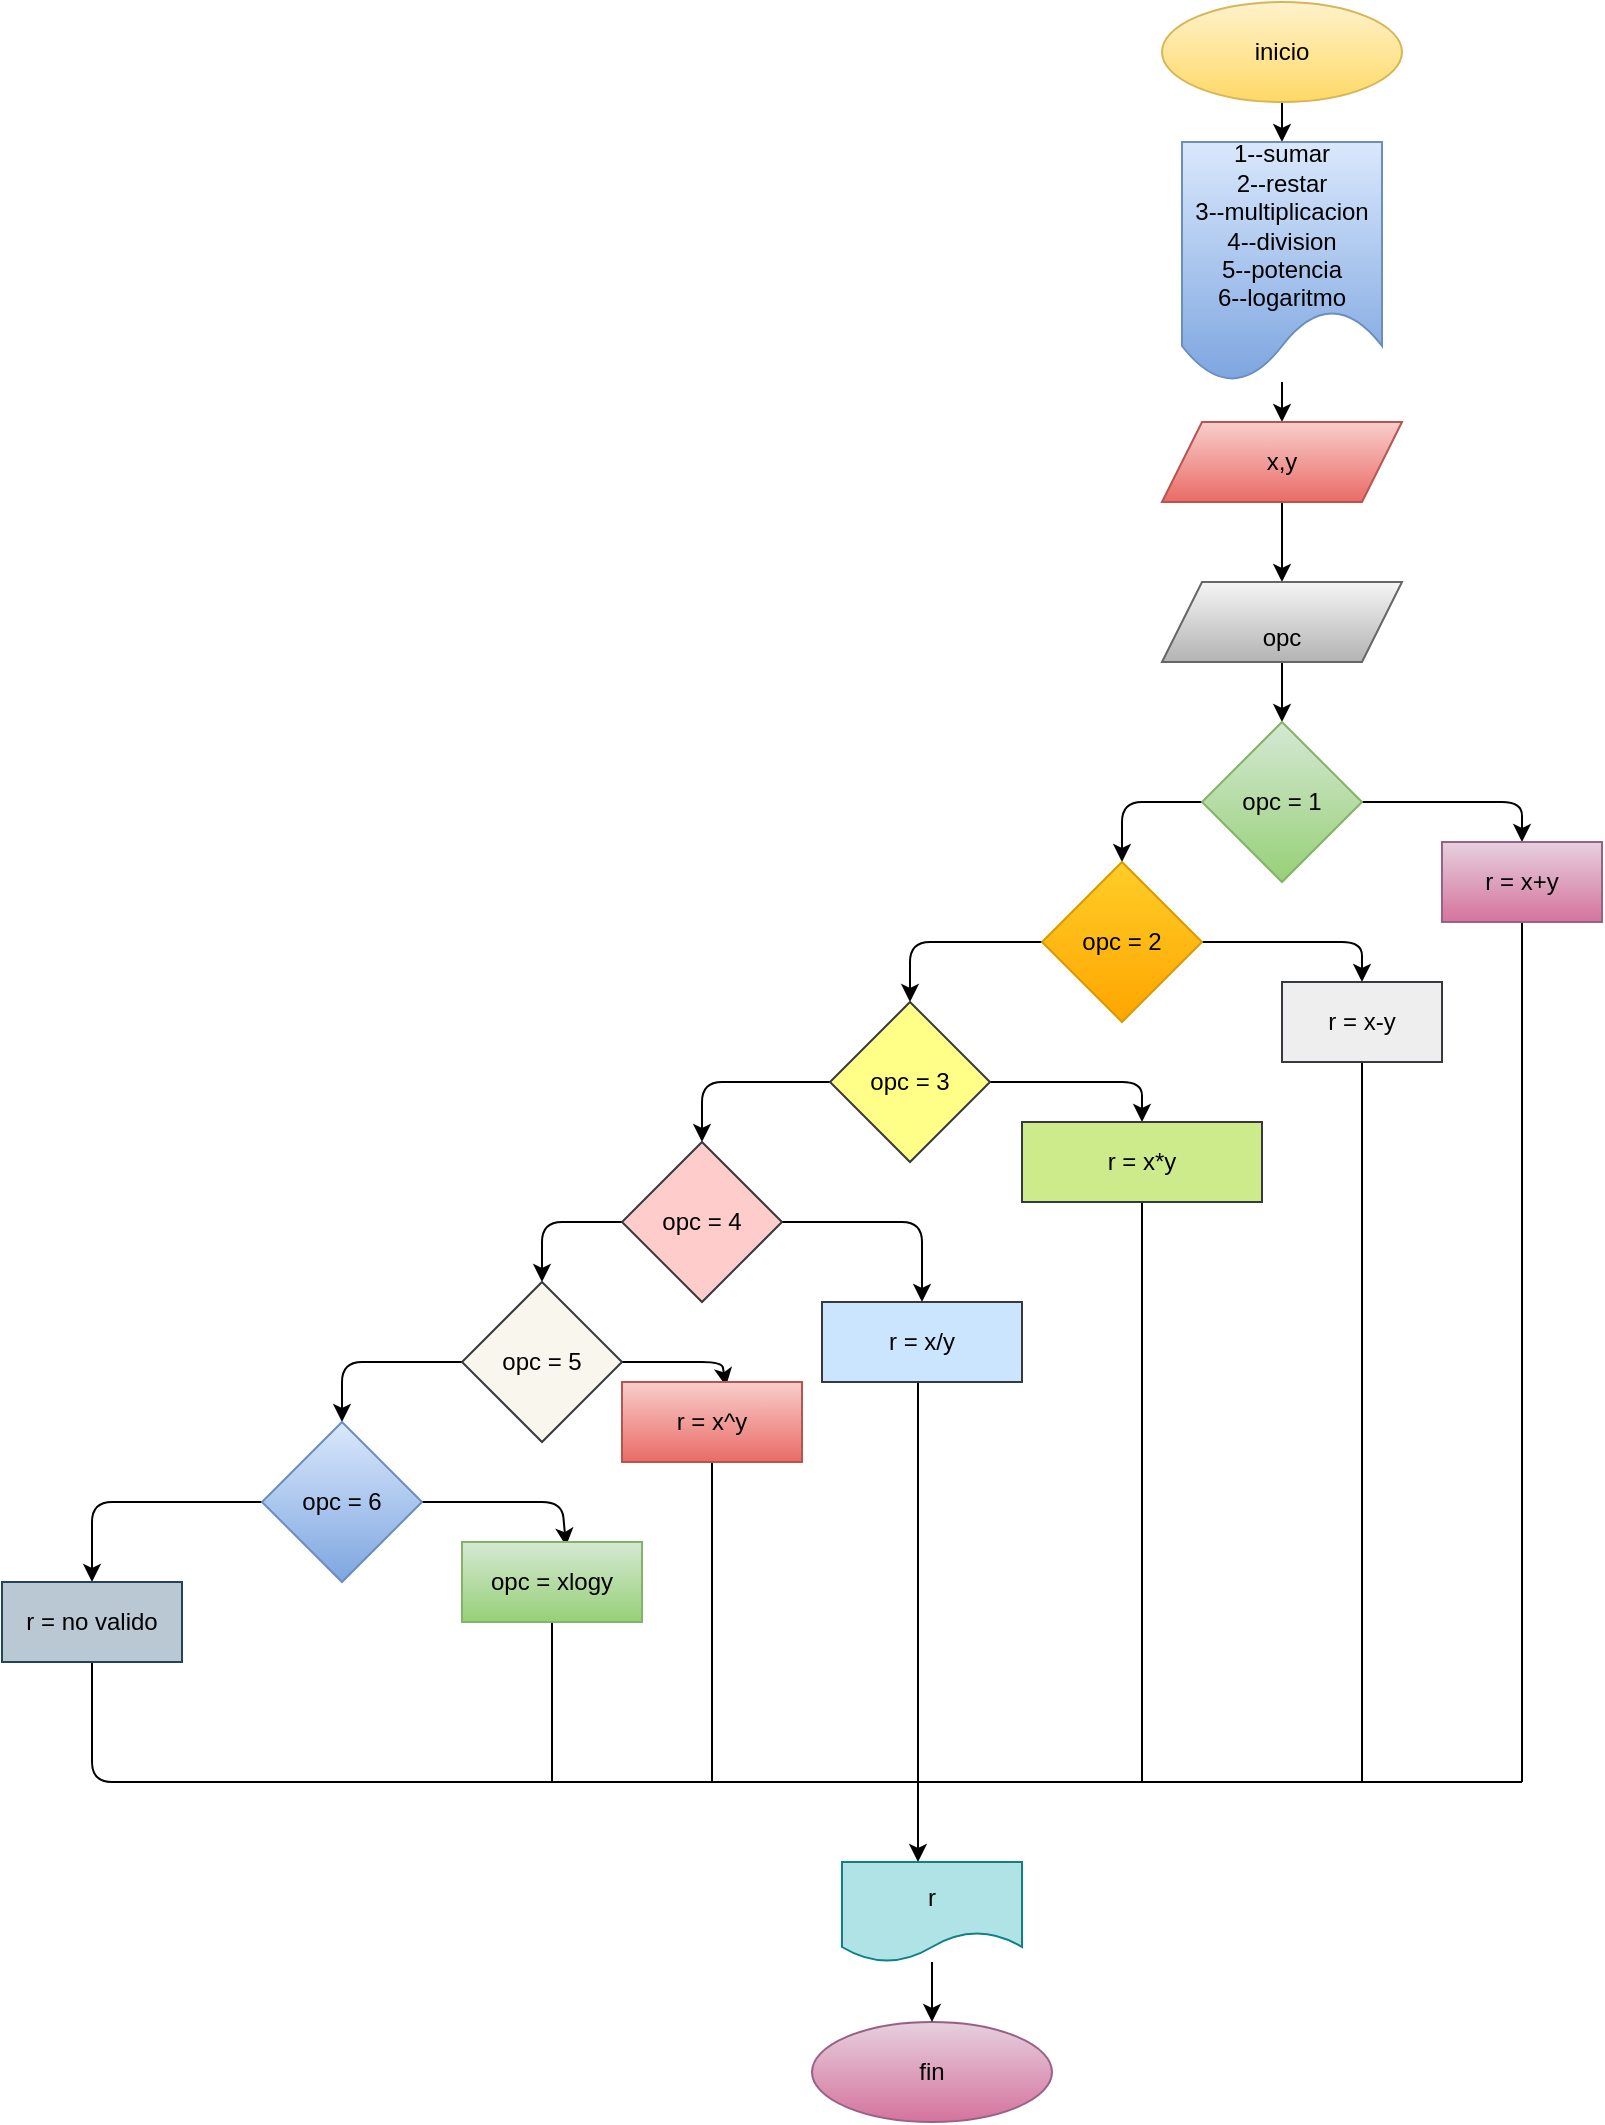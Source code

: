 <mxfile>
    <diagram id="N_ecSD0ZlI3yLIqIZA2R" name="Página-1">
        <mxGraphModel dx="1489" dy="461" grid="1" gridSize="10" guides="1" tooltips="1" connect="1" arrows="1" fold="1" page="1" pageScale="1" pageWidth="827" pageHeight="1169" math="0" shadow="0">
            <root>
                <mxCell id="0"/>
                <mxCell id="1" parent="0"/>
                <mxCell id="4" value="" style="edgeStyle=none;html=1;fontColor=#000000;" parent="1" source="2" target="3" edge="1">
                    <mxGeometry relative="1" as="geometry"/>
                </mxCell>
                <mxCell id="2" value="&lt;font color=&quot;#000000&quot;&gt;inicio&lt;/font&gt;" style="ellipse;whiteSpace=wrap;html=1;fillColor=#fff2cc;gradientColor=#ffd966;strokeColor=#d6b656;" parent="1" vertex="1">
                    <mxGeometry x="500" y="70" width="120" height="50" as="geometry"/>
                </mxCell>
                <mxCell id="6" value="" style="edgeStyle=none;html=1;fontColor=#000000;" parent="1" source="3" target="5" edge="1">
                    <mxGeometry relative="1" as="geometry"/>
                </mxCell>
                <mxCell id="3" value="&lt;font color=&quot;#000000&quot;&gt;1--sumar&lt;br&gt;2--restar&lt;br&gt;3--multiplicacion&lt;br&gt;4--division&lt;br&gt;5--potencia&lt;br&gt;6--logaritmo&lt;/font&gt;" style="shape=document;whiteSpace=wrap;html=1;boundedLbl=1;fillColor=#dae8fc;gradientColor=#7ea6e0;strokeColor=#6c8ebf;" parent="1" vertex="1">
                    <mxGeometry x="510" y="140" width="100" height="120" as="geometry"/>
                </mxCell>
                <mxCell id="8" value="" style="edgeStyle=none;html=1;fontColor=#000000;" parent="1" source="5" target="7" edge="1">
                    <mxGeometry relative="1" as="geometry"/>
                </mxCell>
                <mxCell id="5" value="&lt;font color=&quot;#000000&quot;&gt;x,y&lt;/font&gt;" style="shape=parallelogram;perimeter=parallelogramPerimeter;whiteSpace=wrap;html=1;fixedSize=1;fillColor=#f8cecc;strokeColor=#b85450;gradientColor=#ea6b66;" parent="1" vertex="1">
                    <mxGeometry x="500" y="280" width="120" height="40" as="geometry"/>
                </mxCell>
                <mxCell id="10" value="" style="edgeStyle=none;html=1;fontColor=#000000;" parent="1" source="7" target="9" edge="1">
                    <mxGeometry relative="1" as="geometry"/>
                </mxCell>
                <mxCell id="7" value="&lt;font color=&quot;#000000&quot;&gt;&lt;br&gt;opc&lt;/font&gt;" style="shape=parallelogram;perimeter=parallelogramPerimeter;whiteSpace=wrap;html=1;fixedSize=1;fillColor=#f5f5f5;strokeColor=#666666;gradientColor=#b3b3b3;" parent="1" vertex="1">
                    <mxGeometry x="500" y="360" width="120" height="40" as="geometry"/>
                </mxCell>
                <mxCell id="14" value="" style="edgeStyle=none;html=1;fontColor=#000000;" parent="1" source="9" target="13" edge="1">
                    <mxGeometry relative="1" as="geometry">
                        <Array as="points">
                            <mxPoint x="680" y="470"/>
                        </Array>
                    </mxGeometry>
                </mxCell>
                <mxCell id="16" value="" style="edgeStyle=none;html=1;fontColor=#000000;" parent="1" source="9" target="17" edge="1">
                    <mxGeometry relative="1" as="geometry">
                        <mxPoint x="130" y="520" as="targetPoint"/>
                        <Array as="points">
                            <mxPoint x="480" y="470"/>
                        </Array>
                    </mxGeometry>
                </mxCell>
                <mxCell id="9" value="&lt;font color=&quot;#000000&quot;&gt;opc = 1&lt;/font&gt;" style="rhombus;whiteSpace=wrap;html=1;fillColor=#d5e8d4;strokeColor=#82b366;gradientColor=#97d077;" parent="1" vertex="1">
                    <mxGeometry x="520" y="430" width="80" height="80" as="geometry"/>
                </mxCell>
                <mxCell id="7lPcvmLrPYJDA7pX5qX2-51" style="edgeStyle=none;html=1;fontColor=#000000;endArrow=none;endFill=0;" parent="1" source="13" edge="1">
                    <mxGeometry relative="1" as="geometry">
                        <mxPoint x="680" y="960" as="targetPoint"/>
                    </mxGeometry>
                </mxCell>
                <mxCell id="13" value="&lt;font color=&quot;#000000&quot;&gt;r = x+y&lt;/font&gt;" style="whiteSpace=wrap;html=1;fillColor=#e6d0de;strokeColor=#996185;gradientColor=#d5739d;" parent="1" vertex="1">
                    <mxGeometry x="640" y="490" width="80" height="40" as="geometry"/>
                </mxCell>
                <mxCell id="19" value="" style="edgeStyle=none;html=1;fontColor=#000000;" parent="1" source="17" target="18" edge="1">
                    <mxGeometry relative="1" as="geometry">
                        <Array as="points">
                            <mxPoint x="600" y="540"/>
                        </Array>
                    </mxGeometry>
                </mxCell>
                <mxCell id="7lPcvmLrPYJDA7pX5qX2-23" value="" style="edgeStyle=none;html=1;fontColor=#000000;" parent="1" source="17" target="7lPcvmLrPYJDA7pX5qX2-25" edge="1">
                    <mxGeometry relative="1" as="geometry">
                        <mxPoint x="370" y="560" as="targetPoint"/>
                        <Array as="points">
                            <mxPoint x="374" y="540"/>
                        </Array>
                    </mxGeometry>
                </mxCell>
                <mxCell id="17" value="&lt;font color=&quot;#000000&quot;&gt;opc = 2&lt;/font&gt;" style="rhombus;whiteSpace=wrap;html=1;fillColor=#ffcd28;gradientColor=#ffa500;strokeColor=#d79b00;" parent="1" vertex="1">
                    <mxGeometry x="440" y="500" width="80" height="80" as="geometry"/>
                </mxCell>
                <mxCell id="7lPcvmLrPYJDA7pX5qX2-52" style="edgeStyle=none;html=1;exitX=0.5;exitY=1;exitDx=0;exitDy=0;fontColor=#000000;endArrow=none;endFill=0;" parent="1" source="18" edge="1">
                    <mxGeometry relative="1" as="geometry">
                        <mxPoint x="600" y="960" as="targetPoint"/>
                    </mxGeometry>
                </mxCell>
                <mxCell id="18" value="&lt;font color=&quot;#000000&quot;&gt;r = x-y&lt;/font&gt;" style="whiteSpace=wrap;html=1;fillColor=#eeeeee;strokeColor=#36393d;" parent="1" vertex="1">
                    <mxGeometry x="560" y="560" width="80" height="40" as="geometry"/>
                </mxCell>
                <mxCell id="7lPcvmLrPYJDA7pX5qX2-34" style="edgeStyle=none;html=1;entryX=0.5;entryY=0;entryDx=0;entryDy=0;fontColor=#000000;" parent="1" source="7lPcvmLrPYJDA7pX5qX2-25" target="7lPcvmLrPYJDA7pX5qX2-31" edge="1">
                    <mxGeometry relative="1" as="geometry">
                        <Array as="points">
                            <mxPoint x="490" y="610"/>
                        </Array>
                    </mxGeometry>
                </mxCell>
                <mxCell id="7lPcvmLrPYJDA7pX5qX2-36" value="" style="edgeStyle=none;html=1;fontColor=#000000;" parent="1" source="7lPcvmLrPYJDA7pX5qX2-25" target="7lPcvmLrPYJDA7pX5qX2-35" edge="1">
                    <mxGeometry relative="1" as="geometry">
                        <Array as="points">
                            <mxPoint x="270" y="610"/>
                        </Array>
                    </mxGeometry>
                </mxCell>
                <mxCell id="7lPcvmLrPYJDA7pX5qX2-25" value="&lt;font color=&quot;#000000&quot;&gt;opc = 3&lt;/font&gt;" style="rhombus;whiteSpace=wrap;html=1;fillColor=#ffff88;strokeColor=#36393d;" parent="1" vertex="1">
                    <mxGeometry x="334" y="570" width="80" height="80" as="geometry"/>
                </mxCell>
                <mxCell id="7lPcvmLrPYJDA7pX5qX2-53" style="edgeStyle=none;html=1;exitX=0.5;exitY=1;exitDx=0;exitDy=0;fontColor=#000000;endArrow=none;endFill=0;" parent="1" source="7lPcvmLrPYJDA7pX5qX2-31" edge="1">
                    <mxGeometry relative="1" as="geometry">
                        <mxPoint x="490" y="960" as="targetPoint"/>
                    </mxGeometry>
                </mxCell>
                <mxCell id="7lPcvmLrPYJDA7pX5qX2-31" value="&lt;font color=&quot;#000000&quot;&gt;r = x*y&lt;/font&gt;" style="rounded=0;whiteSpace=wrap;html=1;fillColor=#cdeb8b;strokeColor=#36393d;" parent="1" vertex="1">
                    <mxGeometry x="430" y="630" width="120" height="40" as="geometry"/>
                </mxCell>
                <mxCell id="7lPcvmLrPYJDA7pX5qX2-40" style="edgeStyle=none;html=1;entryX=0.5;entryY=0;entryDx=0;entryDy=0;fontColor=#000000;" parent="1" source="7lPcvmLrPYJDA7pX5qX2-35" target="7lPcvmLrPYJDA7pX5qX2-39" edge="1">
                    <mxGeometry relative="1" as="geometry">
                        <Array as="points">
                            <mxPoint x="380" y="680"/>
                        </Array>
                    </mxGeometry>
                </mxCell>
                <mxCell id="7lPcvmLrPYJDA7pX5qX2-42" value="" style="edgeStyle=none;html=1;fontColor=#000000;" parent="1" source="7lPcvmLrPYJDA7pX5qX2-35" target="7lPcvmLrPYJDA7pX5qX2-41" edge="1">
                    <mxGeometry relative="1" as="geometry">
                        <Array as="points">
                            <mxPoint x="190" y="680"/>
                        </Array>
                    </mxGeometry>
                </mxCell>
                <mxCell id="7lPcvmLrPYJDA7pX5qX2-35" value="&lt;font color=&quot;#000000&quot;&gt;opc = 4&lt;/font&gt;" style="rhombus;whiteSpace=wrap;html=1;fillColor=#ffcccc;strokeColor=#36393d;" parent="1" vertex="1">
                    <mxGeometry x="230" y="640" width="80" height="80" as="geometry"/>
                </mxCell>
                <mxCell id="7lPcvmLrPYJDA7pX5qX2-54" style="edgeStyle=none;html=1;exitX=0.5;exitY=1;exitDx=0;exitDy=0;fontColor=#000000;endArrow=classic;endFill=1;" parent="1" edge="1">
                    <mxGeometry relative="1" as="geometry">
                        <mxPoint x="378" y="1000" as="targetPoint"/>
                        <mxPoint x="378" y="760" as="sourcePoint"/>
                    </mxGeometry>
                </mxCell>
                <mxCell id="7lPcvmLrPYJDA7pX5qX2-39" value="&lt;font color=&quot;#000000&quot;&gt;r = x/y&lt;/font&gt;" style="rounded=0;whiteSpace=wrap;html=1;fillColor=#cce5ff;strokeColor=#36393d;" parent="1" vertex="1">
                    <mxGeometry x="330" y="720" width="100" height="40" as="geometry"/>
                </mxCell>
                <mxCell id="7lPcvmLrPYJDA7pX5qX2-45" style="edgeStyle=none;html=1;exitX=1;exitY=0.5;exitDx=0;exitDy=0;fontColor=#000000;entryX=0.578;entryY=0.05;entryDx=0;entryDy=0;entryPerimeter=0;" parent="1" source="7lPcvmLrPYJDA7pX5qX2-41" target="7lPcvmLrPYJDA7pX5qX2-44" edge="1">
                    <mxGeometry relative="1" as="geometry">
                        <mxPoint x="280" y="800" as="targetPoint"/>
                        <Array as="points">
                            <mxPoint x="280" y="750"/>
                        </Array>
                    </mxGeometry>
                </mxCell>
                <mxCell id="7lPcvmLrPYJDA7pX5qX2-48" style="edgeStyle=none;html=1;exitX=0;exitY=0.5;exitDx=0;exitDy=0;fontColor=#000000;" parent="1" source="7lPcvmLrPYJDA7pX5qX2-41" edge="1">
                    <mxGeometry relative="1" as="geometry">
                        <mxPoint x="90" y="780" as="targetPoint"/>
                        <Array as="points">
                            <mxPoint x="90" y="750"/>
                        </Array>
                    </mxGeometry>
                </mxCell>
                <mxCell id="7lPcvmLrPYJDA7pX5qX2-41" value="&lt;font color=&quot;#000000&quot;&gt;opc = 5&lt;/font&gt;" style="rhombus;whiteSpace=wrap;html=1;fillColor=#f9f7ed;strokeColor=#36393d;" parent="1" vertex="1">
                    <mxGeometry x="150" y="710" width="80" height="80" as="geometry"/>
                </mxCell>
                <mxCell id="7lPcvmLrPYJDA7pX5qX2-55" style="edgeStyle=none;html=1;exitX=0.5;exitY=1;exitDx=0;exitDy=0;fontColor=#000000;endArrow=none;endFill=0;" parent="1" source="7lPcvmLrPYJDA7pX5qX2-44" edge="1">
                    <mxGeometry relative="1" as="geometry">
                        <mxPoint x="275" y="960" as="targetPoint"/>
                    </mxGeometry>
                </mxCell>
                <mxCell id="7lPcvmLrPYJDA7pX5qX2-44" value="&lt;font color=&quot;#000000&quot;&gt;r = x^y&lt;/font&gt;" style="rounded=0;whiteSpace=wrap;html=1;fillColor=#f8cecc;gradientColor=#ea6b66;strokeColor=#b85450;" parent="1" vertex="1">
                    <mxGeometry x="230" y="760" width="90" height="40" as="geometry"/>
                </mxCell>
                <mxCell id="7lPcvmLrPYJDA7pX5qX2-57" style="edgeStyle=none;html=1;exitX=1;exitY=0.5;exitDx=0;exitDy=0;fontColor=#000000;endArrow=classic;endFill=1;entryX=0.578;entryY=0.05;entryDx=0;entryDy=0;entryPerimeter=0;" parent="1" source="7lPcvmLrPYJDA7pX5qX2-46" target="7lPcvmLrPYJDA7pX5qX2-50" edge="1">
                    <mxGeometry relative="1" as="geometry">
                        <mxPoint x="200" y="850" as="targetPoint"/>
                        <Array as="points">
                            <mxPoint x="200" y="820"/>
                        </Array>
                    </mxGeometry>
                </mxCell>
                <mxCell id="7lPcvmLrPYJDA7pX5qX2-60" style="edgeStyle=none;html=1;fontColor=#000000;endArrow=none;endFill=0;" parent="1" edge="1">
                    <mxGeometry relative="1" as="geometry">
                        <mxPoint x="90" y="960" as="targetPoint"/>
                        <mxPoint x="680" y="960" as="sourcePoint"/>
                        <Array as="points">
                            <mxPoint x="90" y="960"/>
                        </Array>
                    </mxGeometry>
                </mxCell>
                <mxCell id="23" value="" style="edgeStyle=none;html=1;endArrow=classic;endFill=1;" parent="1" source="7lPcvmLrPYJDA7pX5qX2-46" target="22" edge="1">
                    <mxGeometry relative="1" as="geometry">
                        <Array as="points">
                            <mxPoint x="-35" y="820"/>
                        </Array>
                    </mxGeometry>
                </mxCell>
                <mxCell id="7lPcvmLrPYJDA7pX5qX2-46" value="&lt;font color=&quot;#000000&quot;&gt;opc = 6&lt;/font&gt;" style="rhombus;whiteSpace=wrap;html=1;fillColor=#dae8fc;gradientColor=#7ea6e0;strokeColor=#6c8ebf;" parent="1" vertex="1">
                    <mxGeometry x="50" y="780" width="80" height="80" as="geometry"/>
                </mxCell>
                <mxCell id="7lPcvmLrPYJDA7pX5qX2-56" style="edgeStyle=none;html=1;exitX=0.5;exitY=1;exitDx=0;exitDy=0;fontColor=#000000;endArrow=none;endFill=0;" parent="1" source="7lPcvmLrPYJDA7pX5qX2-50" edge="1">
                    <mxGeometry relative="1" as="geometry">
                        <mxPoint x="195" y="960" as="targetPoint"/>
                    </mxGeometry>
                </mxCell>
                <mxCell id="7lPcvmLrPYJDA7pX5qX2-50" value="&lt;font color=&quot;#000000&quot;&gt;opc = xlogy&lt;/font&gt;" style="rounded=0;whiteSpace=wrap;html=1;fillColor=#d5e8d4;gradientColor=#97d077;strokeColor=#82b366;" parent="1" vertex="1">
                    <mxGeometry x="150" y="840" width="90" height="40" as="geometry"/>
                </mxCell>
                <mxCell id="7lPcvmLrPYJDA7pX5qX2-63" value="&lt;font color=&quot;#000000&quot;&gt;fin&lt;/font&gt;" style="ellipse;whiteSpace=wrap;html=1;fillColor=#e6d0de;gradientColor=#d5739d;strokeColor=#996185;" parent="1" vertex="1">
                    <mxGeometry x="325" y="1080" width="120" height="50" as="geometry"/>
                </mxCell>
                <mxCell id="24" style="edgeStyle=none;html=1;exitX=0.5;exitY=1;exitDx=0;exitDy=0;fontColor=#000000;endArrow=none;endFill=0;" parent="1" source="22" edge="1">
                    <mxGeometry relative="1" as="geometry">
                        <mxPoint x="90" y="960" as="targetPoint"/>
                        <Array as="points">
                            <mxPoint x="-35" y="960"/>
                        </Array>
                    </mxGeometry>
                </mxCell>
                <mxCell id="22" value="&lt;font color=&quot;#000000&quot;&gt;r = no valido&lt;/font&gt;" style="whiteSpace=wrap;html=1;fillColor=#bac8d3;strokeColor=#23445d;" parent="1" vertex="1">
                    <mxGeometry x="-80" y="860" width="90" height="40" as="geometry"/>
                </mxCell>
                <mxCell id="26" value="" style="edgeStyle=none;html=1;fontColor=#000000;endArrow=classic;endFill=1;" parent="1" source="25" target="7lPcvmLrPYJDA7pX5qX2-63" edge="1">
                    <mxGeometry relative="1" as="geometry"/>
                </mxCell>
                <mxCell id="25" value="&lt;font color=&quot;#000000&quot;&gt;r&lt;/font&gt;" style="shape=document;whiteSpace=wrap;html=1;boundedLbl=1;fillColor=#b0e3e6;strokeColor=#0e8088;" parent="1" vertex="1">
                    <mxGeometry x="340" y="1000" width="90" height="50" as="geometry"/>
                </mxCell>
            </root>
        </mxGraphModel>
    </diagram>
    <diagram id="QIfrZffEmLpOa5yW95c_" name="Página-2">
        <mxGraphModel dx="662" dy="461" grid="1" gridSize="10" guides="1" tooltips="1" connect="1" arrows="1" fold="1" page="1" pageScale="1" pageWidth="827" pageHeight="1169" math="0" shadow="0">
            <root>
                <mxCell id="0"/>
                <mxCell id="1" parent="0"/>
            </root>
        </mxGraphModel>
    </diagram>
</mxfile>